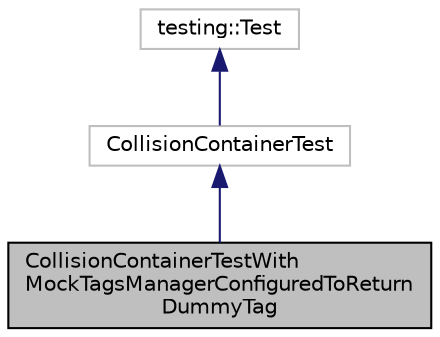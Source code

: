 digraph "CollisionContainerTestWithMockTagsManagerConfiguredToReturnDummyTag"
{
 // LATEX_PDF_SIZE
  edge [fontname="Helvetica",fontsize="10",labelfontname="Helvetica",labelfontsize="10"];
  node [fontname="Helvetica",fontsize="10",shape=record];
  Node1 [label="CollisionContainerTestWith\lMockTagsManagerConfiguredToReturn\lDummyTag",height=0.2,width=0.4,color="black", fillcolor="grey75", style="filled", fontcolor="black",tooltip=" "];
  Node2 -> Node1 [dir="back",color="midnightblue",fontsize="10",style="solid",fontname="Helvetica"];
  Node2 [label="CollisionContainerTest",height=0.2,width=0.4,color="grey75", fillcolor="white", style="filled",URL="$struct_collision_container_test.html",tooltip=" "];
  Node3 -> Node2 [dir="back",color="midnightblue",fontsize="10",style="solid",fontname="Helvetica"];
  Node3 [label="testing::Test",height=0.2,width=0.4,color="grey75", fillcolor="white", style="filled",tooltip=" "];
}
